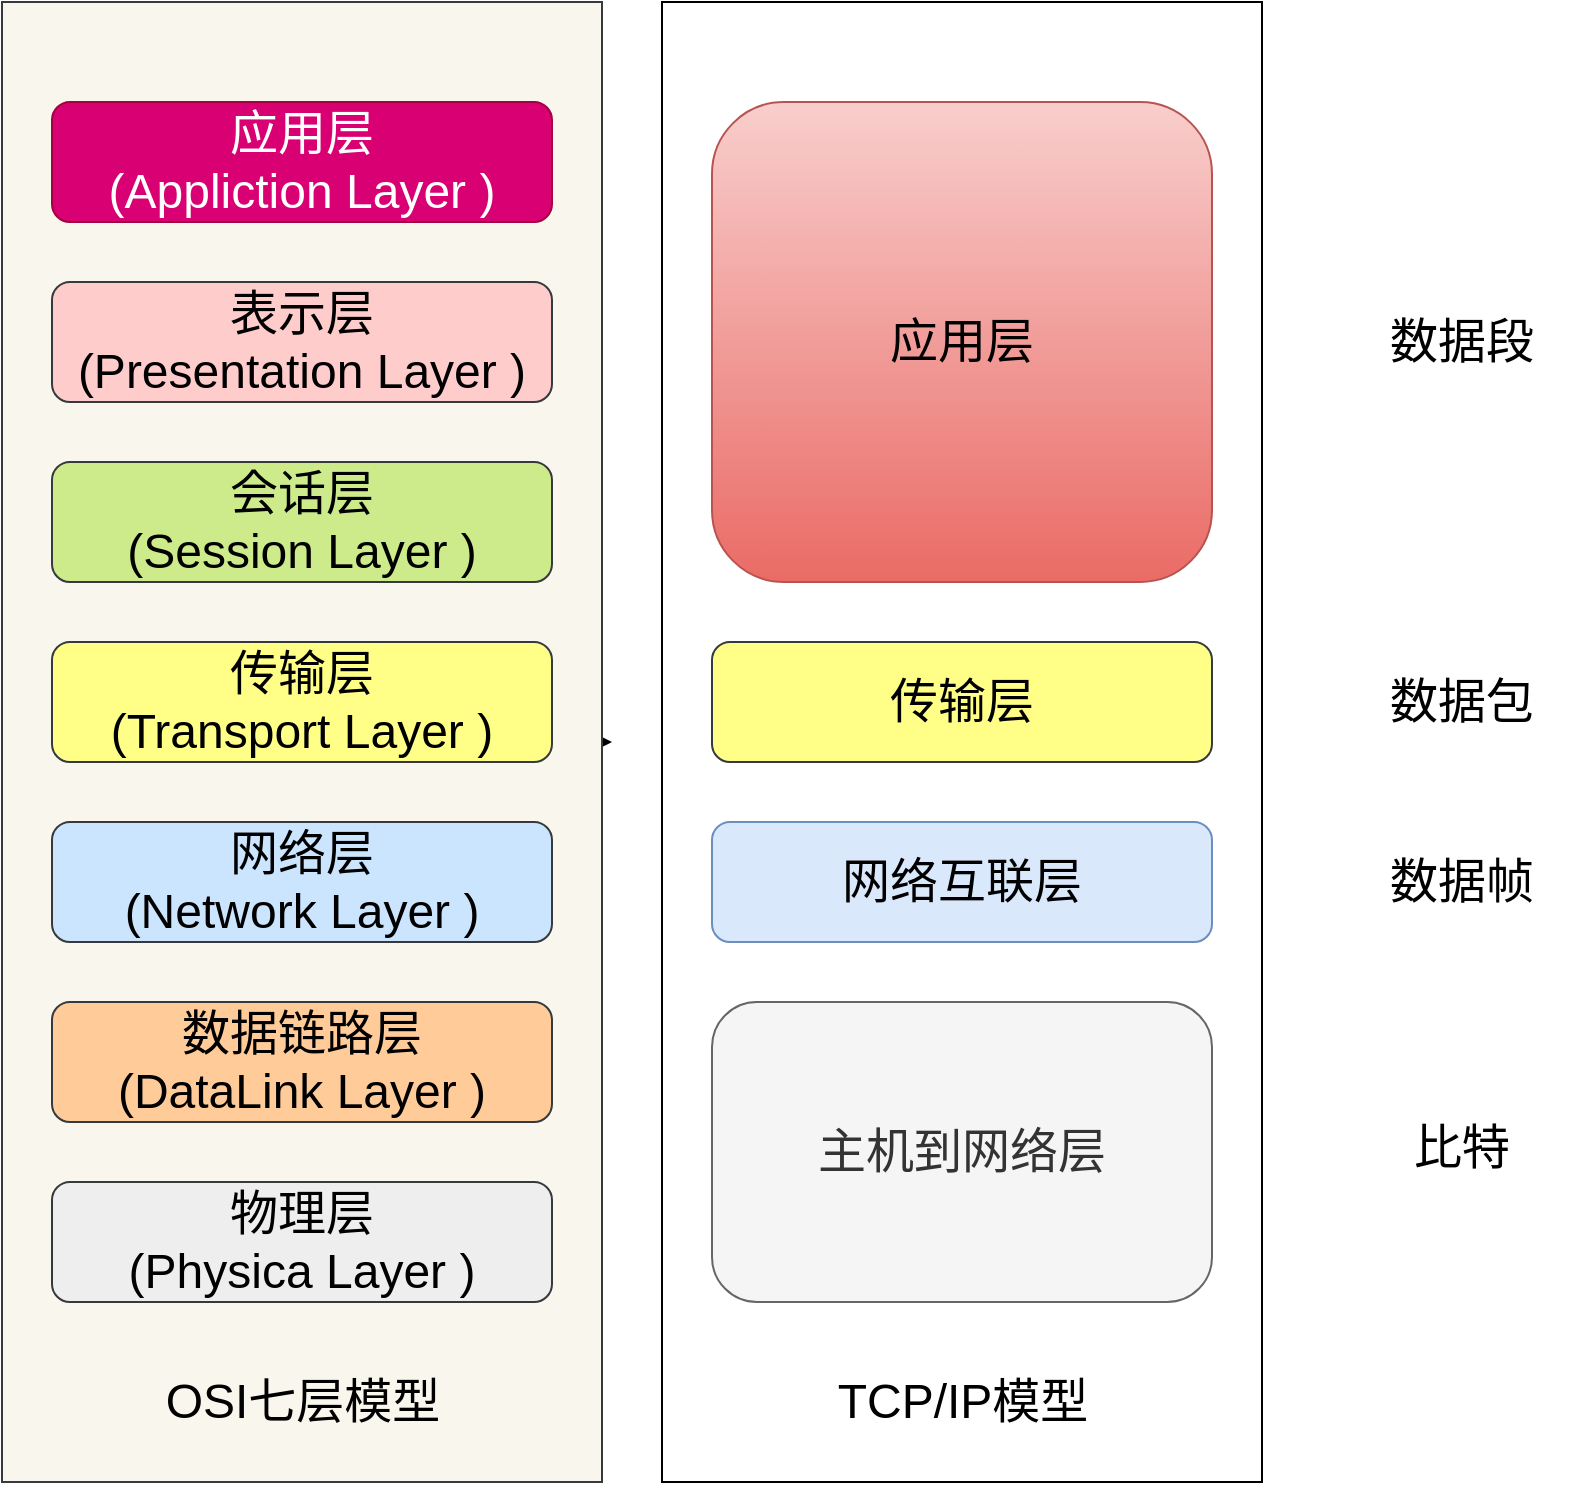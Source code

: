 <mxfile version="13.1.3" type="github">
  <diagram id="s2w9pG-w4SZSpxSVBzgJ" name="Page-1">
    <mxGraphModel dx="1052" dy="826" grid="1" gridSize="10" guides="1" tooltips="1" connect="1" arrows="1" fold="1" page="1" pageScale="1" pageWidth="827" pageHeight="1169" math="0" shadow="0">
      <root>
        <mxCell id="0" />
        <mxCell id="1" parent="0" />
        <mxCell id="IIeu2UBSnckQG88vu8Er-31" value="" style="rounded=0;whiteSpace=wrap;html=1;" parent="1" vertex="1">
          <mxGeometry x="340" y="160" width="300" height="740" as="geometry" />
        </mxCell>
        <mxCell id="IIeu2UBSnckQG88vu8Er-21" style="edgeStyle=orthogonalEdgeStyle;rounded=0;orthogonalLoop=1;jettySize=auto;html=1;exitX=1;exitY=0.5;exitDx=0;exitDy=0;" parent="1" source="IIeu2UBSnckQG88vu8Er-20" edge="1">
          <mxGeometry relative="1" as="geometry">
            <mxPoint x="315" y="530" as="targetPoint" />
          </mxGeometry>
        </mxCell>
        <mxCell id="IIeu2UBSnckQG88vu8Er-20" value="" style="rounded=0;whiteSpace=wrap;html=1;fillColor=#f9f7ed;strokeColor=#36393d;" parent="1" vertex="1">
          <mxGeometry x="10" y="160" width="300" height="740" as="geometry" />
        </mxCell>
        <mxCell id="IIeu2UBSnckQG88vu8Er-10" value="&lt;font style=&quot;font-size: 24px&quot;&gt;物理层&lt;br&gt;(Physica Layer )&lt;/font&gt;" style="rounded=1;whiteSpace=wrap;html=1;fillColor=#eeeeee;strokeColor=#36393d;" parent="1" vertex="1">
          <mxGeometry x="35" y="750" width="250" height="60" as="geometry" />
        </mxCell>
        <mxCell id="IIeu2UBSnckQG88vu8Er-14" value="&lt;font style=&quot;font-size: 24px&quot;&gt;数据链路层&lt;br&gt;(DataLink Layer )&lt;/font&gt;" style="rounded=1;whiteSpace=wrap;html=1;fillColor=#ffcc99;strokeColor=#36393d;" parent="1" vertex="1">
          <mxGeometry x="35" y="660" width="250" height="60" as="geometry" />
        </mxCell>
        <mxCell id="IIeu2UBSnckQG88vu8Er-15" value="&lt;font style=&quot;font-size: 24px&quot;&gt;网络层&lt;br&gt;(Network Layer )&lt;/font&gt;" style="rounded=1;whiteSpace=wrap;html=1;fillColor=#cce5ff;strokeColor=#36393d;" parent="1" vertex="1">
          <mxGeometry x="35" y="570" width="250" height="60" as="geometry" />
        </mxCell>
        <mxCell id="IIeu2UBSnckQG88vu8Er-16" value="&lt;font style=&quot;font-size: 24px&quot;&gt;传输层&lt;br&gt;(Transport Layer )&lt;/font&gt;" style="rounded=1;whiteSpace=wrap;html=1;fillColor=#ffff88;strokeColor=#36393d;" parent="1" vertex="1">
          <mxGeometry x="35" y="480" width="250" height="60" as="geometry" />
        </mxCell>
        <mxCell id="IIeu2UBSnckQG88vu8Er-17" value="&lt;font style=&quot;font-size: 24px&quot;&gt;会话层&lt;br&gt;(Session Layer )&lt;/font&gt;" style="rounded=1;whiteSpace=wrap;html=1;fillColor=#cdeb8b;strokeColor=#36393d;" parent="1" vertex="1">
          <mxGeometry x="35" y="390" width="250" height="60" as="geometry" />
        </mxCell>
        <mxCell id="IIeu2UBSnckQG88vu8Er-18" value="&lt;font style=&quot;font-size: 24px&quot;&gt;表示层&lt;br&gt;(Presentation Layer )&lt;/font&gt;" style="rounded=1;whiteSpace=wrap;html=1;fillColor=#ffcccc;strokeColor=#36393d;" parent="1" vertex="1">
          <mxGeometry x="35" y="300" width="250" height="60" as="geometry" />
        </mxCell>
        <mxCell id="IIeu2UBSnckQG88vu8Er-19" value="&lt;font style=&quot;font-size: 24px&quot;&gt;应用层&lt;br&gt;(Appliction Layer )&lt;/font&gt;" style="rounded=1;whiteSpace=wrap;html=1;fillColor=#d80073;strokeColor=#A50040;fontColor=#ffffff;" parent="1" vertex="1">
          <mxGeometry x="35" y="210" width="250" height="60" as="geometry" />
        </mxCell>
        <mxCell id="IIeu2UBSnckQG88vu8Er-23" value="&lt;font style=&quot;font-size: 24px&quot;&gt;主机到网络层&lt;/font&gt;" style="rounded=1;whiteSpace=wrap;html=1;fillColor=#f5f5f5;strokeColor=#666666;fontColor=#333333;" parent="1" vertex="1">
          <mxGeometry x="365" y="660" width="250" height="150" as="geometry" />
        </mxCell>
        <mxCell id="IIeu2UBSnckQG88vu8Er-27" value="&lt;font style=&quot;font-size: 24px&quot;&gt;网络互联层&lt;br&gt;&lt;/font&gt;" style="rounded=1;whiteSpace=wrap;html=1;fillColor=#dae8fc;strokeColor=#6c8ebf;" parent="1" vertex="1">
          <mxGeometry x="365" y="570" width="250" height="60" as="geometry" />
        </mxCell>
        <mxCell id="IIeu2UBSnckQG88vu8Er-28" value="&lt;font style=&quot;font-size: 24px&quot;&gt;传输层&lt;br&gt;&lt;/font&gt;" style="rounded=1;whiteSpace=wrap;html=1;fillColor=#ffff88;strokeColor=#36393d;" parent="1" vertex="1">
          <mxGeometry x="365" y="480" width="250" height="60" as="geometry" />
        </mxCell>
        <mxCell id="IIeu2UBSnckQG88vu8Er-29" value="&lt;span style=&quot;font-size: 24px&quot;&gt;应用层&lt;/span&gt;" style="rounded=1;whiteSpace=wrap;html=1;gradientColor=#ea6b66;fillColor=#f8cecc;strokeColor=#b85450;" parent="1" vertex="1">
          <mxGeometry x="365" y="210" width="250" height="240" as="geometry" />
        </mxCell>
        <mxCell id="IIeu2UBSnckQG88vu8Er-38" value="&lt;font style=&quot;font-size: 24px&quot;&gt;数据段&lt;/font&gt;" style="text;html=1;strokeColor=none;fillColor=none;align=center;verticalAlign=middle;whiteSpace=wrap;rounded=0;" parent="1" vertex="1">
          <mxGeometry x="685" y="320" width="110" height="20" as="geometry" />
        </mxCell>
        <mxCell id="IIeu2UBSnckQG88vu8Er-39" value="&lt;span style=&quot;font-size: 24px&quot;&gt;数据包&lt;/span&gt;" style="text;html=1;strokeColor=none;fillColor=none;align=center;verticalAlign=middle;whiteSpace=wrap;rounded=0;" parent="1" vertex="1">
          <mxGeometry x="685" y="500" width="110" height="20" as="geometry" />
        </mxCell>
        <mxCell id="IIeu2UBSnckQG88vu8Er-40" value="&lt;span style=&quot;font-size: 24px&quot;&gt;数据帧&lt;/span&gt;" style="text;html=1;strokeColor=none;fillColor=none;align=center;verticalAlign=middle;whiteSpace=wrap;rounded=0;" parent="1" vertex="1">
          <mxGeometry x="685" y="590" width="110" height="20" as="geometry" />
        </mxCell>
        <mxCell id="IIeu2UBSnckQG88vu8Er-41" value="&lt;span style=&quot;font-size: 24px&quot;&gt;比特&lt;/span&gt;" style="text;html=1;strokeColor=none;fillColor=none;align=center;verticalAlign=middle;whiteSpace=wrap;rounded=0;" parent="1" vertex="1">
          <mxGeometry x="685" y="720" width="110" height="25" as="geometry" />
        </mxCell>
        <mxCell id="KF29tWOljG9BbmNNCjpC-1" value="&lt;span style=&quot;font-size: 24px&quot;&gt;OSI七层模型&lt;/span&gt;" style="text;html=1;strokeColor=none;fillColor=none;align=center;verticalAlign=middle;whiteSpace=wrap;rounded=0;" vertex="1" parent="1">
          <mxGeometry x="72.5" y="845" width="175" height="30" as="geometry" />
        </mxCell>
        <mxCell id="KF29tWOljG9BbmNNCjpC-2" value="&lt;span style=&quot;font-size: 24px&quot;&gt;TCP/IP模型&lt;/span&gt;" style="text;html=1;strokeColor=none;fillColor=none;align=center;verticalAlign=middle;whiteSpace=wrap;rounded=0;" vertex="1" parent="1">
          <mxGeometry x="417.5" y="850" width="145" height="20" as="geometry" />
        </mxCell>
      </root>
    </mxGraphModel>
  </diagram>
</mxfile>
